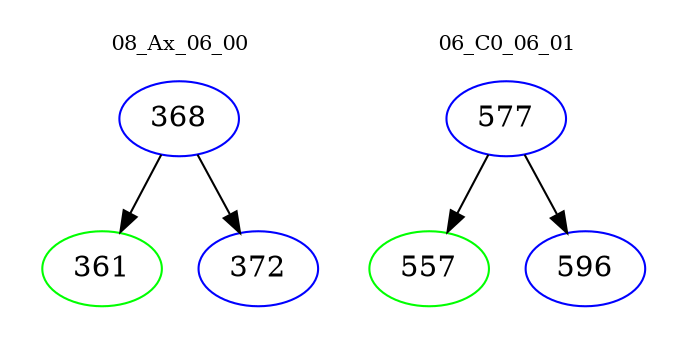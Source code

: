 digraph{
subgraph cluster_0 {
color = white
label = "08_Ax_06_00";
fontsize=10;
T0_368 [label="368", color="blue"]
T0_368 -> T0_361 [color="black"]
T0_361 [label="361", color="green"]
T0_368 -> T0_372 [color="black"]
T0_372 [label="372", color="blue"]
}
subgraph cluster_1 {
color = white
label = "06_C0_06_01";
fontsize=10;
T1_577 [label="577", color="blue"]
T1_577 -> T1_557 [color="black"]
T1_557 [label="557", color="green"]
T1_577 -> T1_596 [color="black"]
T1_596 [label="596", color="blue"]
}
}
